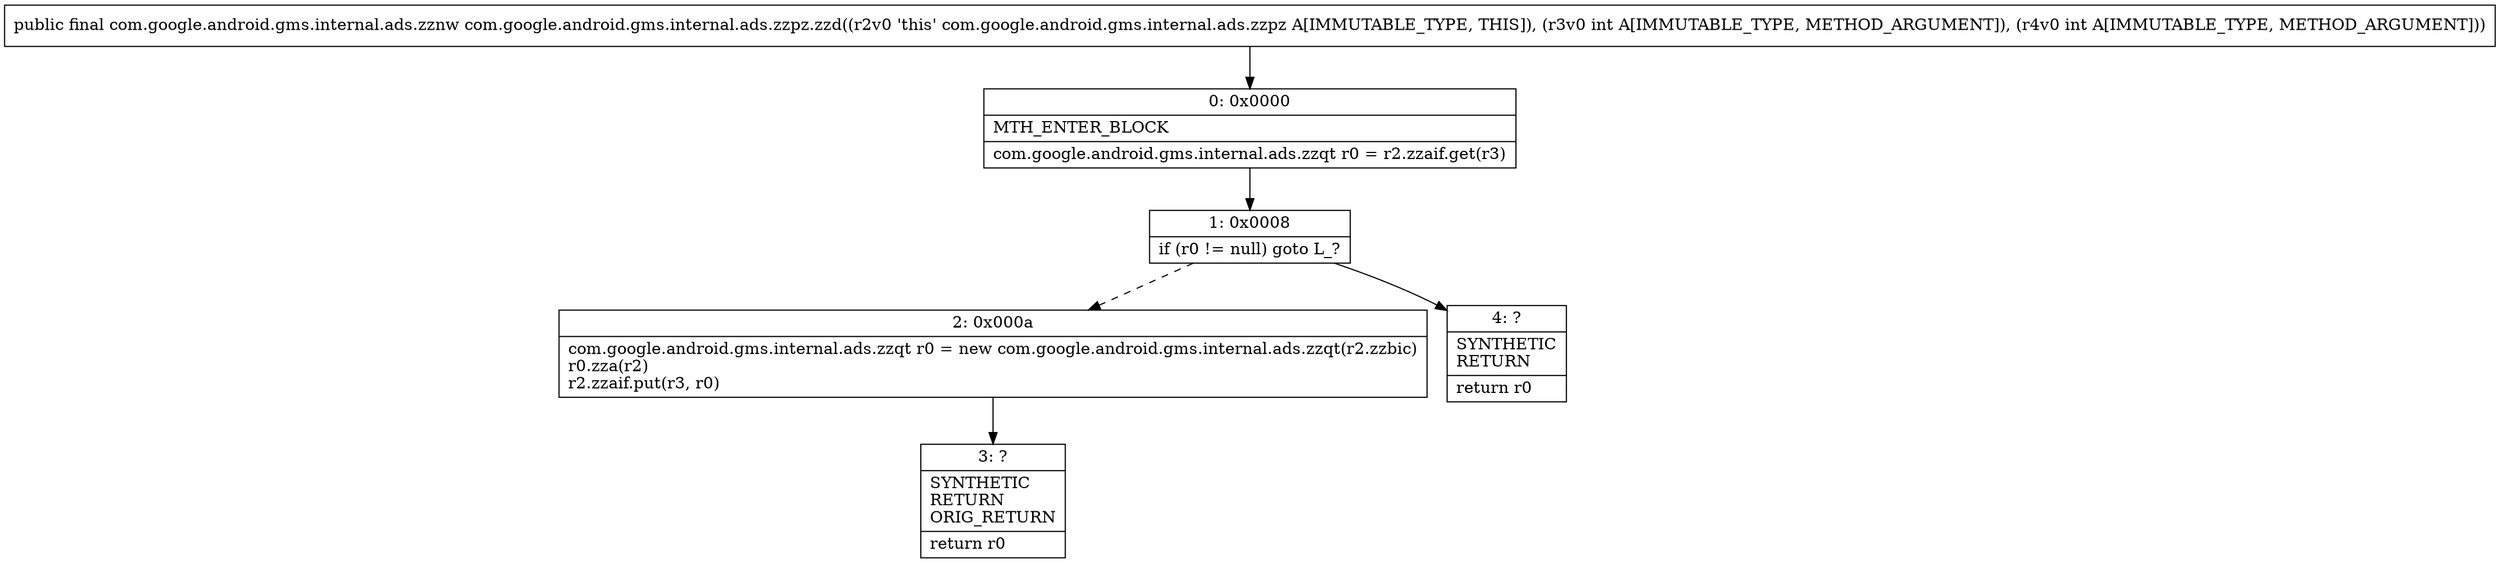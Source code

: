 digraph "CFG forcom.google.android.gms.internal.ads.zzpz.zzd(II)Lcom\/google\/android\/gms\/internal\/ads\/zznw;" {
Node_0 [shape=record,label="{0\:\ 0x0000|MTH_ENTER_BLOCK\l|com.google.android.gms.internal.ads.zzqt r0 = r2.zzaif.get(r3)\l}"];
Node_1 [shape=record,label="{1\:\ 0x0008|if (r0 != null) goto L_?\l}"];
Node_2 [shape=record,label="{2\:\ 0x000a|com.google.android.gms.internal.ads.zzqt r0 = new com.google.android.gms.internal.ads.zzqt(r2.zzbic)\lr0.zza(r2)\lr2.zzaif.put(r3, r0)\l}"];
Node_3 [shape=record,label="{3\:\ ?|SYNTHETIC\lRETURN\lORIG_RETURN\l|return r0\l}"];
Node_4 [shape=record,label="{4\:\ ?|SYNTHETIC\lRETURN\l|return r0\l}"];
MethodNode[shape=record,label="{public final com.google.android.gms.internal.ads.zznw com.google.android.gms.internal.ads.zzpz.zzd((r2v0 'this' com.google.android.gms.internal.ads.zzpz A[IMMUTABLE_TYPE, THIS]), (r3v0 int A[IMMUTABLE_TYPE, METHOD_ARGUMENT]), (r4v0 int A[IMMUTABLE_TYPE, METHOD_ARGUMENT])) }"];
MethodNode -> Node_0;
Node_0 -> Node_1;
Node_1 -> Node_2[style=dashed];
Node_1 -> Node_4;
Node_2 -> Node_3;
}

